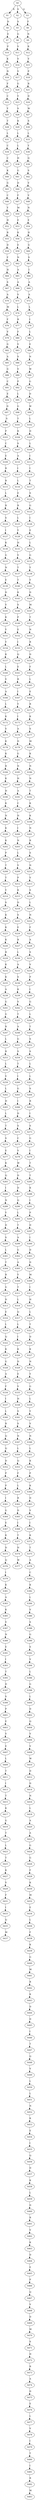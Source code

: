 strict digraph  {
	S0 -> S1 [ label = K ];
	S0 -> S2 [ label = S ];
	S0 -> S3 [ label = Q ];
	S1 -> S4 [ label = D ];
	S2 -> S5 [ label = S ];
	S3 -> S6 [ label = F ];
	S4 -> S7 [ label = E ];
	S5 -> S8 [ label = G ];
	S6 -> S9 [ label = N ];
	S7 -> S10 [ label = P ];
	S8 -> S11 [ label = V ];
	S9 -> S12 [ label = R ];
	S10 -> S13 [ label = K ];
	S11 -> S14 [ label = V ];
	S12 -> S15 [ label = V ];
	S13 -> S16 [ label = N ];
	S14 -> S17 [ label = V ];
	S15 -> S18 [ label = P ];
	S16 -> S19 [ label = F ];
	S17 -> S20 [ label = G ];
	S18 -> S21 [ label = R ];
	S19 -> S22 [ label = C ];
	S20 -> S23 [ label = Y ];
	S21 -> S24 [ label = D ];
	S22 -> S25 [ label = Y ];
	S23 -> S26 [ label = S ];
	S24 -> S27 [ label = W ];
	S25 -> S28 [ label = T ];
	S26 -> S29 [ label = K ];
	S27 -> S30 [ label = S ];
	S28 -> S31 [ label = L ];
	S29 -> S32 [ label = L ];
	S30 -> S33 [ label = L ];
	S31 -> S34 [ label = C ];
	S32 -> S35 [ label = L ];
	S33 -> S36 [ label = Y ];
	S34 -> S37 [ label = C ];
	S35 -> S38 [ label = H ];
	S36 -> S39 [ label = Q ];
	S37 -> S40 [ label = K ];
	S38 -> S41 [ label = G ];
	S39 -> S42 [ label = S ];
	S40 -> S43 [ label = G ];
	S41 -> S44 [ label = D ];
	S42 -> S45 [ label = V ];
	S43 -> S46 [ label = C ];
	S44 -> S47 [ label = F ];
	S45 -> S48 [ label = V ];
	S46 -> S49 [ label = Y ];
	S47 -> S50 [ label = M ];
	S48 -> S51 [ label = N ];
	S49 -> S52 [ label = H ];
	S50 -> S53 [ label = E ];
	S51 -> S54 [ label = E ];
	S52 -> S55 [ label = R ];
	S53 -> S56 [ label = K ];
	S54 -> S57 [ label = H ];
	S55 -> S58 [ label = D ];
	S56 -> S59 [ label = E ];
	S57 -> S60 [ label = G ];
	S58 -> S61 [ label = F ];
	S59 -> S62 [ label = N ];
	S60 -> S63 [ label = S ];
	S61 -> S64 [ label = H ];
	S62 -> S65 [ label = A ];
	S63 -> S66 [ label = I ];
	S64 -> S67 [ label = S ];
	S65 -> S68 [ label = A ];
	S66 -> S69 [ label = A ];
	S67 -> S70 [ label = A ];
	S68 -> S71 [ label = V ];
	S69 -> S72 [ label = A ];
	S70 -> S73 [ label = M ];
	S71 -> S74 [ label = L ];
	S72 -> S75 [ label = L ];
	S73 -> S76 [ label = F ];
	S74 -> S77 [ label = R ];
	S75 -> S78 [ label = I ];
	S76 -> S79 [ label = V ];
	S77 -> S80 [ label = F ];
	S78 -> S81 [ label = L ];
	S79 -> S82 [ label = G ];
	S80 -> S83 [ label = V ];
	S81 -> S84 [ label = E ];
	S82 -> S85 [ label = A ];
	S83 -> S86 [ label = S ];
	S84 -> S87 [ label = N ];
	S85 -> S88 [ label = G ];
	S86 -> S89 [ label = V ];
	S87 -> S90 [ label = W ];
	S88 -> S91 [ label = C ];
	S89 -> S92 [ label = P ];
	S90 -> S93 [ label = G ];
	S91 -> S94 [ label = E ];
	S92 -> S95 [ label = L ];
	S93 -> S96 [ label = D ];
	S94 -> S97 [ label = D ];
	S95 -> S98 [ label = G ];
	S96 -> S99 [ label = W ];
	S97 -> S100 [ label = S ];
	S98 -> S101 [ label = T ];
	S99 -> S102 [ label = L ];
	S100 -> S103 [ label = P ];
	S101 -> S104 [ label = K ];
	S102 -> S105 [ label = D ];
	S103 -> S106 [ label = C ];
	S104 -> S107 [ label = S ];
	S105 -> S108 [ label = L ];
	S106 -> S109 [ label = E ];
	S107 -> S110 [ label = A ];
	S108 -> S111 [ label = I ];
	S109 -> S112 [ label = R ];
	S110 -> S113 [ label = I ];
	S111 -> S114 [ label = I ];
	S112 -> S115 [ label = R ];
	S113 -> S116 [ label = L ];
	S114 -> S117 [ label = T ];
	S115 -> S118 [ label = L ];
	S116 -> S119 [ label = E ];
	S117 -> S120 [ label = S ];
	S118 -> S121 [ label = R ];
	S119 -> S122 [ label = R ];
	S120 -> S123 [ label = G ];
	S121 -> S124 [ label = S ];
	S122 -> S125 [ label = L ];
	S123 -> S126 [ label = I ];
	S124 -> S127 [ label = I ];
	S125 -> S128 [ label = Y ];
	S126 -> S129 [ label = E ];
	S127 -> S130 [ label = K ];
	S128 -> S131 [ label = H ];
	S129 -> S132 [ label = L ];
	S130 -> S133 [ label = G ];
	S131 -> S134 [ label = V ];
	S132 -> S135 [ label = G ];
	S133 -> S136 [ label = N ];
	S134 -> S137 [ label = T ];
	S135 -> S138 [ label = Y ];
	S136 -> S139 [ label = E ];
	S137 -> S140 [ label = T ];
	S138 -> S141 [ label = Y ];
	S139 -> S142 [ label = D ];
	S140 -> S143 [ label = K ];
	S141 -> S144 [ label = D ];
	S142 -> S145 [ label = V ];
	S143 -> S146 [ label = S ];
	S144 -> S147 [ label = M ];
	S145 -> S148 [ label = K ];
	S146 -> S149 [ label = P ];
	S147 -> S150 [ label = T ];
	S148 -> S151 [ label = Y ];
	S149 -> S152 [ label = E ];
	S150 -> S153 [ label = N ];
	S151 -> S154 [ label = Y ];
	S152 -> S155 [ label = I ];
	S153 -> S156 [ label = R ];
	S154 -> S157 [ label = K ];
	S155 -> S158 [ label = Q ];
	S156 -> S159 [ label = D ];
	S157 -> S160 [ label = L ];
	S158 -> S161 [ label = E ];
	S159 -> S162 [ label = F ];
	S160 -> S163 [ label = V ];
	S161 -> S164 [ label = R ];
	S162 -> S165 [ label = L ];
	S163 -> S166 [ label = A ];
	S164 -> S167 [ label = I ];
	S165 -> S168 [ label = E ];
	S166 -> S169 [ label = L ];
	S167 -> S170 [ label = Y ];
	S168 -> S171 [ label = R ];
	S169 -> S172 [ label = K ];
	S170 -> S173 [ label = I ];
	S171 -> S174 [ label = K ];
	S172 -> S175 [ label = V ];
	S173 -> S176 [ label = A ];
	S174 -> S177 [ label = S ];
	S175 -> S178 [ label = K ];
	S176 -> S179 [ label = D ];
	S177 -> S180 [ label = M ];
	S178 -> S181 [ label = K ];
	S179 -> S182 [ label = G ];
	S180 -> S183 [ label = K ];
	S181 -> S184 [ label = R ];
	S182 -> S185 [ label = N ];
	S183 -> S186 [ label = N ];
	S184 -> S187 [ label = K ];
	S185 -> S188 [ label = H ];
	S186 -> S189 [ label = N ];
	S187 -> S190 [ label = H ];
	S188 -> S191 [ label = A ];
	S189 -> S192 [ label = T ];
	S190 -> S193 [ label = K ];
	S191 -> S194 [ label = C ];
	S192 -> S195 [ label = K ];
	S193 -> S196 [ label = N ];
	S194 -> S197 [ label = H ];
	S195 -> S198 [ label = K ];
	S196 -> S199 [ label = K ];
	S197 -> S200 [ label = I ];
	S198 -> S201 [ label = N ];
	S199 -> S202 [ label = K ];
	S200 -> S203 [ label = N ];
	S201 -> S204 [ label = R ];
	S202 -> S205 [ label = P ];
	S203 -> S206 [ label = L ];
	S204 -> S207 [ label = S ];
	S205 -> S208 [ label = T ];
	S206 -> S209 [ label = V ];
	S207 -> S210 [ label = N ];
	S208 -> S211 [ label = T ];
	S209 -> S212 [ label = P ];
	S210 -> S213 [ label = V ];
	S211 -> S214 [ label = Y ];
	S212 -> S215 [ label = K ];
	S213 -> S216 [ label = S ];
	S214 -> S217 [ label = S ];
	S215 -> S218 [ label = D ];
	S216 -> S219 [ label = L ];
	S217 -> S220 [ label = K ];
	S218 -> S221 [ label = S ];
	S219 -> S222 [ label = N ];
	S220 -> S223 [ label = K ];
	S221 -> S224 [ label = E ];
	S222 -> S225 [ label = F ];
	S223 -> S226 [ label = K ];
	S224 -> S227 [ label = R ];
	S225 -> S228 [ label = A ];
	S226 -> S229 [ label = R ];
	S227 -> S230 [ label = L ];
	S228 -> S231 [ label = S ];
	S229 -> S232 [ label = K ];
	S230 -> S233 [ label = A ];
	S231 -> S234 [ label = V ];
	S232 -> S235 [ label = K ];
	S233 -> S236 [ label = S ];
	S234 -> S237 [ label = P ];
	S235 -> S238 [ label = A ];
	S236 -> S239 [ label = K ];
	S237 -> S240 [ label = I ];
	S238 -> S241 [ label = G ];
	S239 -> S242 [ label = V ];
	S240 -> S243 [ label = G ];
	S241 -> S244 [ label = G ];
	S242 -> S245 [ label = T ];
	S243 -> S246 [ label = L ];
	S244 -> S247 [ label = R ];
	S245 -> S248 [ label = A ];
	S246 -> S249 [ label = T ];
	S247 -> S250 [ label = L ];
	S248 -> S251 [ label = G ];
	S249 -> S252 [ label = S ];
	S250 -> S253 [ label = R ];
	S251 -> S254 [ label = S ];
	S252 -> S255 [ label = S ];
	S253 -> S256 [ label = L ];
	S254 -> S257 [ label = T ];
	S255 -> S258 [ label = L ];
	S256 -> S259 [ label = V ];
	S257 -> S260 [ label = I ];
	S258 -> S261 [ label = L ];
	S259 -> S262 [ label = L ];
	S260 -> S263 [ label = G ];
	S261 -> S264 [ label = S ];
	S262 -> S265 [ label = H ];
	S263 -> S266 [ label = I ];
	S264 -> S267 [ label = R ];
	S265 -> S268 [ label = L ];
	S266 -> S269 [ label = D ];
	S267 -> S270 [ label = I ];
	S268 -> S271 [ label = T ];
	S269 -> S272 [ label = S ];
	S270 -> S273 [ label = S ];
	S271 -> S274 [ label = S ];
	S272 -> S275 [ label = C ];
	S273 -> S276 [ label = G ];
	S274 -> S277 [ label = E ];
	S275 -> S278 [ label = V ];
	S276 -> S279 [ label = I ];
	S277 -> S280 [ label = K ];
	S278 -> S281 [ label = W ];
	S279 -> S282 [ label = T ];
	S280 -> S283 [ label = Q ];
	S281 -> S284 [ label = D ];
	S282 -> S285 [ label = T ];
	S283 -> S286 [ label = I ];
	S284 -> S287 [ label = D ];
	S285 -> S288 [ label = K ];
	S286 -> S289 [ label = N ];
	S287 -> S290 [ label = Q ];
	S288 -> S291 [ label = I ];
	S289 -> S292 [ label = Y ];
	S290 -> S293 [ label = L ];
	S291 -> S294 [ label = P ];
	S292 -> S295 [ label = D ];
	S293 -> S296 [ label = T ];
	S294 -> S297 [ label = D ];
	S295 -> S298 [ label = S ];
	S296 -> S299 [ label = A ];
	S297 -> S300 [ label = I ];
	S298 -> S301 [ label = L ];
	S299 -> S302 [ label = G ];
	S300 -> S303 [ label = D ];
	S301 -> S304 [ label = T ];
	S302 -> S305 [ label = A ];
	S303 -> S306 [ label = D ];
	S304 -> S307 [ label = R ];
	S305 -> S308 [ label = Y ];
	S306 -> S309 [ label = M ];
	S307 -> S310 [ label = G ];
	S308 -> S311 [ label = T ];
	S309 -> S312 [ label = I ];
	S310 -> S313 [ label = D ];
	S311 -> S314 [ label = L ];
	S312 -> S315 [ label = H ];
	S313 -> S316 [ label = E ];
	S314 -> S317 [ label = Q ];
	S315 -> S318 [ label = L ];
	S316 -> S319 [ label = L ];
	S317 -> S320 [ label = L ];
	S318 -> S321 [ label = T ];
	S319 -> S322 [ label = Q ];
	S320 -> S323 [ label = I ];
	S321 -> S324 [ label = D ];
	S322 -> S325 [ label = K ];
	S323 -> S326 [ label = K ];
	S324 -> S327 [ label = K ];
	S325 -> S328 [ label = G ];
	S326 -> S329 [ label = D ];
	S327 -> S330 [ label = N ];
	S328 -> S331 [ label = A ];
	S329 -> S332 [ label = E ];
	S330 -> S333 [ label = Y ];
	S331 -> S334 [ label = F ];
	S332 -> S335 [ label = V ];
	S333 -> S336 [ label = G ];
	S334 -> S337 [ label = I ];
	S335 -> S338 [ label = H ];
	S336 -> S339 [ label = L ];
	S337 -> S340 [ label = L ];
	S338 -> S341 [ label = S ];
	S339 -> S342 [ label = Y ];
	S340 -> S343 [ label = R ];
	S341 -> S344 [ label = S ];
	S342 -> S345 [ label = V ];
	S343 -> S346 [ label = Q ];
	S344 -> S347 [ label = N ];
	S345 -> S348 [ label = N ];
	S346 -> S349 [ label = Q ];
	S347 -> S350 [ label = L ];
	S348 -> S351 [ label = L ];
	S349 -> S352 [ label = D ];
	S350 -> S353 [ label = Q ];
	S351 -> S354 [ label = K ];
	S352 -> S355 [ label = P ];
	S353 -> S356 [ label = F ];
	S354 -> S357 [ label = P ];
	S355 -> S358 [ label = P ];
	S356 -> S359 [ label = L ];
	S357 -> S360 [ label = K ];
	S358 -> S361 [ label = I ];
	S359 -> S362 [ label = R ];
	S360 -> S363 [ label = D ];
	S361 -> S364 [ label = G ];
	S362 -> S365 [ label = D ];
	S363 -> S366 [ label = V ];
	S364 -> S367 [ label = E ];
	S365 -> S368 [ label = I ];
	S366 -> S369 [ label = I ];
	S367 -> S370 [ label = K ];
	S368 -> S371 [ label = T ];
	S369 -> S372 [ label = K ];
	S370 -> S373 [ label = D ];
	S371 -> S374 [ label = H ];
	S372 -> S375 [ label = T ];
	S373 -> S376 [ label = Q ];
	S374 -> S377 [ label = W ];
	S375 -> S378 [ label = A ];
	S376 -> S379 [ label = I ];
	S378 -> S380 [ label = C ];
	S379 -> S381 [ label = K ];
	S380 -> S382 [ label = K ];
	S381 -> S383 [ label = A ];
	S382 -> S384 [ label = L ];
	S383 -> S385 [ label = K ];
	S384 -> S386 [ label = V ];
	S385 -> S387 [ label = V ];
	S386 -> S388 [ label = S ];
	S387 -> S389 [ label = N ];
	S388 -> S390 [ label = G ];
	S389 -> S391 [ label = E ];
	S390 -> S392 [ label = S ];
	S391 -> S393 [ label = I ];
	S392 -> S394 [ label = V ];
	S393 -> S395 [ label = T ];
	S394 -> S396 [ label = L ];
	S395 -> S397 [ label = D ];
	S396 -> S398 [ label = G ];
	S397 -> S399 [ label = S ];
	S398 -> S400 [ label = L ];
	S399 -> S401 [ label = P ];
	S400 -> S402 [ label = D ];
	S401 -> S403 [ label = E ];
	S402 -> S404 [ label = Q ];
	S403 -> S405 [ label = V ];
	S404 -> S406 [ label = V ];
	S405 -> S407 [ label = E ];
	S406 -> S408 [ label = V ];
	S407 -> S409 [ label = L ];
	S408 -> S410 [ label = W ];
	S409 -> S411 [ label = T ];
	S410 -> S412 [ label = D ];
	S411 -> S413 [ label = I ];
	S412 -> S414 [ label = D ];
	S413 -> S415 [ label = T ];
	S414 -> S416 [ label = N ];
	S415 -> S417 [ label = K ];
	S416 -> S418 [ label = L ];
	S417 -> S419 [ label = G ];
	S418 -> S420 [ label = A ];
	S419 -> S421 [ label = T ];
	S420 -> S422 [ label = A ];
	S421 -> S423 [ label = L ];
	S422 -> S424 [ label = G ];
	S423 -> S425 [ label = T ];
	S424 -> S426 [ label = G ];
	S425 -> S427 [ label = K ];
	S426 -> S428 [ label = F ];
	S427 -> S429 [ label = V ];
	S428 -> S430 [ label = K ];
	S429 -> S431 [ label = F ];
	S430 -> S432 [ label = M ];
	S431 -> S433 [ label = I ];
	S432 -> S434 [ label = E ];
	S433 -> S435 [ label = Q ];
	S434 -> S436 [ label = L ];
	S435 -> S437 [ label = M ];
	S436 -> S438 [ label = F ];
	S438 -> S439 [ label = K ];
	S439 -> S440 [ label = G ];
	S440 -> S441 [ label = M ];
	S441 -> S442 [ label = R ];
	S442 -> S443 [ label = K ];
	S443 -> S444 [ label = D ];
	S444 -> S445 [ label = D ];
	S445 -> S446 [ label = I ];
	S446 -> S447 [ label = T ];
	S447 -> S448 [ label = Q ];
	S448 -> S449 [ label = V ];
	S449 -> S450 [ label = L ];
	S450 -> S451 [ label = L ];
	S451 -> S452 [ label = N ];
	S452 -> S453 [ label = K ];
	S453 -> S454 [ label = E ];
	S454 -> S455 [ label = I ];
	S455 -> S456 [ label = Q ];
	S456 -> S457 [ label = D ];
	S457 -> S458 [ label = K ];
	S458 -> S459 [ label = L ];
	S459 -> S460 [ label = D ];
	S460 -> S461 [ label = R ];
	S461 -> S462 [ label = V ];
	S462 -> S463 [ label = K ];
	S463 -> S464 [ label = D ];
	S464 -> S465 [ label = E ];
	S465 -> S466 [ label = P ];
	S466 -> S467 [ label = Q ];
	S467 -> S468 [ label = V ];
	S468 -> S469 [ label = D ];
	S469 -> S470 [ label = M ];
	S470 -> S471 [ label = S ];
	S471 -> S472 [ label = H ];
	S472 -> S473 [ label = R ];
	S473 -> S474 [ label = A ];
	S474 -> S475 [ label = D ];
	S475 -> S476 [ label = E ];
	S476 -> S477 [ label = L ];
	S477 -> S478 [ label = V ];
	S478 -> S479 [ label = I ];
	S479 -> S480 [ label = T ];
	S480 -> S481 [ label = I ];
	S481 -> S482 [ label = R ];
	S482 -> S483 [ label = M ];
}

